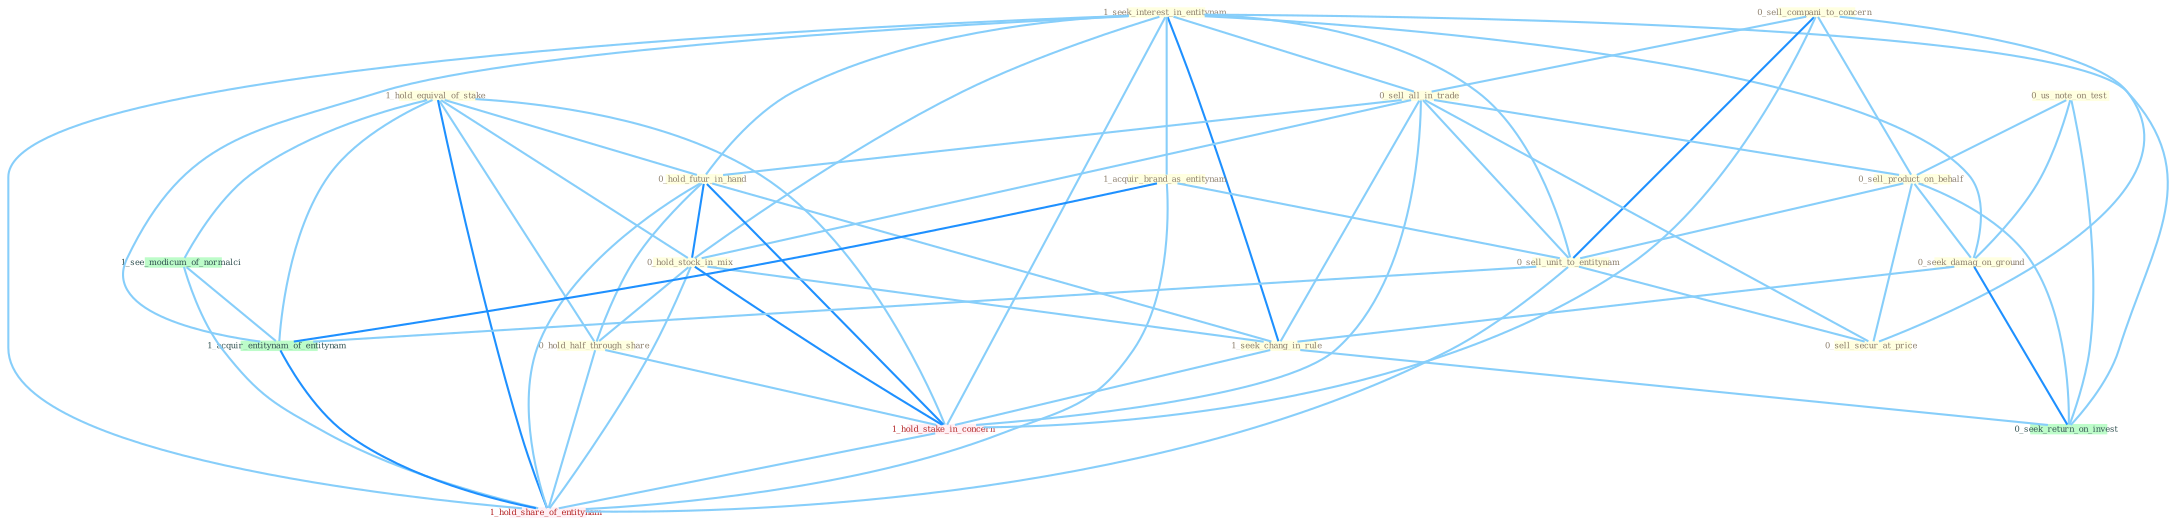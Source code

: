 Graph G{ 
    node
    [shape=polygon,style=filled,width=.5,height=.06,color="#BDFCC9",fixedsize=true,fontsize=4,
    fontcolor="#2f4f4f"];
    {node
    [color="#ffffe0", fontcolor="#8b7d6b"] "1_hold_equival_of_stake " "1_seek_interest_in_entitynam " "0_sell_compani_to_concern " "0_sell_all_in_trade " "0_hold_futur_in_hand " "0_hold_stock_in_mix " "0_us_note_on_test " "0_sell_product_on_behalf " "0_seek_damag_on_ground " "1_seek_chang_in_rule " "0_hold_half_through_share " "1_acquir_brand_as_entitynam " "0_sell_unit_to_entitynam " "0_sell_secur_at_price "}
{node [color="#fff0f5", fontcolor="#b22222"] "1_hold_stake_in_concern " "1_hold_share_of_entitynam "}
edge [color="#B0E2FF"];

	"1_hold_equival_of_stake " -- "0_hold_futur_in_hand " [w="1", color="#87cefa" ];
	"1_hold_equival_of_stake " -- "0_hold_stock_in_mix " [w="1", color="#87cefa" ];
	"1_hold_equival_of_stake " -- "0_hold_half_through_share " [w="1", color="#87cefa" ];
	"1_hold_equival_of_stake " -- "1_hold_stake_in_concern " [w="1", color="#87cefa" ];
	"1_hold_equival_of_stake " -- "1_see_modicum_of_normalci " [w="1", color="#87cefa" ];
	"1_hold_equival_of_stake " -- "1_acquir_entitynam_of_entitynam " [w="1", color="#87cefa" ];
	"1_hold_equival_of_stake " -- "1_hold_share_of_entitynam " [w="2", color="#1e90ff" , len=0.8];
	"1_seek_interest_in_entitynam " -- "0_sell_all_in_trade " [w="1", color="#87cefa" ];
	"1_seek_interest_in_entitynam " -- "0_hold_futur_in_hand " [w="1", color="#87cefa" ];
	"1_seek_interest_in_entitynam " -- "0_hold_stock_in_mix " [w="1", color="#87cefa" ];
	"1_seek_interest_in_entitynam " -- "0_seek_damag_on_ground " [w="1", color="#87cefa" ];
	"1_seek_interest_in_entitynam " -- "1_seek_chang_in_rule " [w="2", color="#1e90ff" , len=0.8];
	"1_seek_interest_in_entitynam " -- "1_acquir_brand_as_entitynam " [w="1", color="#87cefa" ];
	"1_seek_interest_in_entitynam " -- "0_sell_unit_to_entitynam " [w="1", color="#87cefa" ];
	"1_seek_interest_in_entitynam " -- "1_hold_stake_in_concern " [w="1", color="#87cefa" ];
	"1_seek_interest_in_entitynam " -- "0_seek_return_on_invest " [w="1", color="#87cefa" ];
	"1_seek_interest_in_entitynam " -- "1_acquir_entitynam_of_entitynam " [w="1", color="#87cefa" ];
	"1_seek_interest_in_entitynam " -- "1_hold_share_of_entitynam " [w="1", color="#87cefa" ];
	"0_sell_compani_to_concern " -- "0_sell_all_in_trade " [w="1", color="#87cefa" ];
	"0_sell_compani_to_concern " -- "0_sell_product_on_behalf " [w="1", color="#87cefa" ];
	"0_sell_compani_to_concern " -- "0_sell_unit_to_entitynam " [w="2", color="#1e90ff" , len=0.8];
	"0_sell_compani_to_concern " -- "0_sell_secur_at_price " [w="1", color="#87cefa" ];
	"0_sell_compani_to_concern " -- "1_hold_stake_in_concern " [w="1", color="#87cefa" ];
	"0_sell_all_in_trade " -- "0_hold_futur_in_hand " [w="1", color="#87cefa" ];
	"0_sell_all_in_trade " -- "0_hold_stock_in_mix " [w="1", color="#87cefa" ];
	"0_sell_all_in_trade " -- "0_sell_product_on_behalf " [w="1", color="#87cefa" ];
	"0_sell_all_in_trade " -- "1_seek_chang_in_rule " [w="1", color="#87cefa" ];
	"0_sell_all_in_trade " -- "0_sell_unit_to_entitynam " [w="1", color="#87cefa" ];
	"0_sell_all_in_trade " -- "0_sell_secur_at_price " [w="1", color="#87cefa" ];
	"0_sell_all_in_trade " -- "1_hold_stake_in_concern " [w="1", color="#87cefa" ];
	"0_hold_futur_in_hand " -- "0_hold_stock_in_mix " [w="2", color="#1e90ff" , len=0.8];
	"0_hold_futur_in_hand " -- "1_seek_chang_in_rule " [w="1", color="#87cefa" ];
	"0_hold_futur_in_hand " -- "0_hold_half_through_share " [w="1", color="#87cefa" ];
	"0_hold_futur_in_hand " -- "1_hold_stake_in_concern " [w="2", color="#1e90ff" , len=0.8];
	"0_hold_futur_in_hand " -- "1_hold_share_of_entitynam " [w="1", color="#87cefa" ];
	"0_hold_stock_in_mix " -- "1_seek_chang_in_rule " [w="1", color="#87cefa" ];
	"0_hold_stock_in_mix " -- "0_hold_half_through_share " [w="1", color="#87cefa" ];
	"0_hold_stock_in_mix " -- "1_hold_stake_in_concern " [w="2", color="#1e90ff" , len=0.8];
	"0_hold_stock_in_mix " -- "1_hold_share_of_entitynam " [w="1", color="#87cefa" ];
	"0_us_note_on_test " -- "0_sell_product_on_behalf " [w="1", color="#87cefa" ];
	"0_us_note_on_test " -- "0_seek_damag_on_ground " [w="1", color="#87cefa" ];
	"0_us_note_on_test " -- "0_seek_return_on_invest " [w="1", color="#87cefa" ];
	"0_sell_product_on_behalf " -- "0_seek_damag_on_ground " [w="1", color="#87cefa" ];
	"0_sell_product_on_behalf " -- "0_sell_unit_to_entitynam " [w="1", color="#87cefa" ];
	"0_sell_product_on_behalf " -- "0_sell_secur_at_price " [w="1", color="#87cefa" ];
	"0_sell_product_on_behalf " -- "0_seek_return_on_invest " [w="1", color="#87cefa" ];
	"0_seek_damag_on_ground " -- "1_seek_chang_in_rule " [w="1", color="#87cefa" ];
	"0_seek_damag_on_ground " -- "0_seek_return_on_invest " [w="2", color="#1e90ff" , len=0.8];
	"1_seek_chang_in_rule " -- "1_hold_stake_in_concern " [w="1", color="#87cefa" ];
	"1_seek_chang_in_rule " -- "0_seek_return_on_invest " [w="1", color="#87cefa" ];
	"0_hold_half_through_share " -- "1_hold_stake_in_concern " [w="1", color="#87cefa" ];
	"0_hold_half_through_share " -- "1_hold_share_of_entitynam " [w="1", color="#87cefa" ];
	"1_acquir_brand_as_entitynam " -- "0_sell_unit_to_entitynam " [w="1", color="#87cefa" ];
	"1_acquir_brand_as_entitynam " -- "1_acquir_entitynam_of_entitynam " [w="2", color="#1e90ff" , len=0.8];
	"1_acquir_brand_as_entitynam " -- "1_hold_share_of_entitynam " [w="1", color="#87cefa" ];
	"0_sell_unit_to_entitynam " -- "0_sell_secur_at_price " [w="1", color="#87cefa" ];
	"0_sell_unit_to_entitynam " -- "1_acquir_entitynam_of_entitynam " [w="1", color="#87cefa" ];
	"0_sell_unit_to_entitynam " -- "1_hold_share_of_entitynam " [w="1", color="#87cefa" ];
	"1_hold_stake_in_concern " -- "1_hold_share_of_entitynam " [w="1", color="#87cefa" ];
	"1_see_modicum_of_normalci " -- "1_acquir_entitynam_of_entitynam " [w="1", color="#87cefa" ];
	"1_see_modicum_of_normalci " -- "1_hold_share_of_entitynam " [w="1", color="#87cefa" ];
	"1_acquir_entitynam_of_entitynam " -- "1_hold_share_of_entitynam " [w="2", color="#1e90ff" , len=0.8];
}